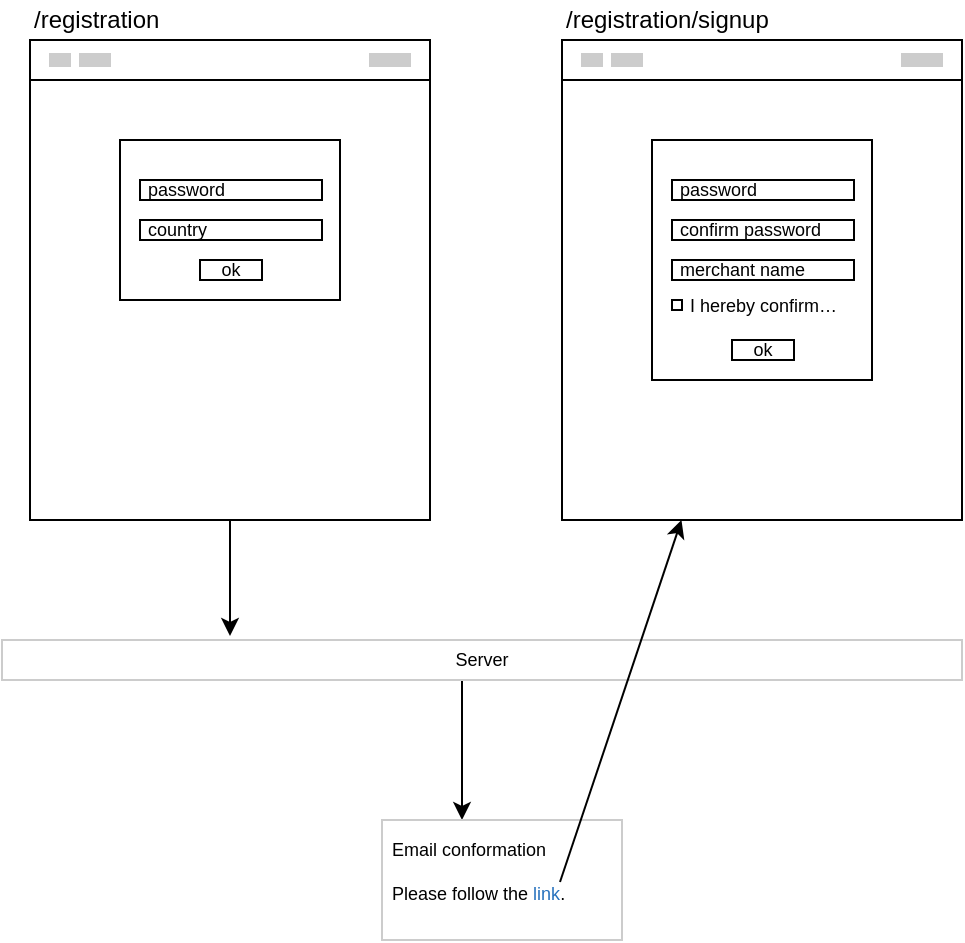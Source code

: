 <mxfile version="16.5.6" type="github" pages="3">
  <diagram id="p7Ff0zWDrnerY__srlPh" name="Registration">
    <mxGraphModel dx="1186" dy="739" grid="1" gridSize="10" guides="1" tooltips="1" connect="1" arrows="1" fold="1" page="1" pageScale="1" pageWidth="827" pageHeight="1169" math="0" shadow="0">
      <root>
        <mxCell id="0" />
        <mxCell id="nXb4mECqNkCN1c7yYPb4-7" value="Components" style="" parent="0" visible="0" />
        <mxCell id="nXb4mECqNkCN1c7yYPb4-6" value="" style="group" parent="nXb4mECqNkCN1c7yYPb4-7" vertex="1" connectable="0">
          <mxGeometry x="80" y="120" width="200" height="240" as="geometry" />
        </mxCell>
        <mxCell id="nXb4mECqNkCN1c7yYPb4-1" value="" style="rounded=0;whiteSpace=wrap;html=1;" parent="nXb4mECqNkCN1c7yYPb4-6" vertex="1">
          <mxGeometry width="200" height="240" as="geometry" />
        </mxCell>
        <mxCell id="nXb4mECqNkCN1c7yYPb4-2" value="" style="rounded=0;whiteSpace=wrap;html=1;" parent="nXb4mECqNkCN1c7yYPb4-6" vertex="1">
          <mxGeometry width="200" height="20" as="geometry" />
        </mxCell>
        <mxCell id="nXb4mECqNkCN1c7yYPb4-3" value="" style="rounded=0;whiteSpace=wrap;html=1;fillColor=#CCCCCC;strokeColor=#CCCCCC;" parent="nXb4mECqNkCN1c7yYPb4-6" vertex="1">
          <mxGeometry x="10" y="7" width="10" height="6" as="geometry" />
        </mxCell>
        <mxCell id="nXb4mECqNkCN1c7yYPb4-4" value="" style="rounded=0;whiteSpace=wrap;html=1;fillColor=#CCCCCC;strokeColor=#CCCCCC;" parent="nXb4mECqNkCN1c7yYPb4-6" vertex="1">
          <mxGeometry x="170" y="7" width="20" height="6" as="geometry" />
        </mxCell>
        <mxCell id="nXb4mECqNkCN1c7yYPb4-5" value="" style="rounded=0;whiteSpace=wrap;html=1;fillColor=#CCCCCC;strokeColor=#CCCCCC;" parent="nXb4mECqNkCN1c7yYPb4-6" vertex="1">
          <mxGeometry x="25" y="7" width="15" height="6" as="geometry" />
        </mxCell>
        <mxCell id="1" value="Registration" style="" parent="0" />
        <mxCell id="nXb4mECqNkCN1c7yYPb4-29" value="" style="group" parent="1" vertex="1" connectable="0">
          <mxGeometry x="414" y="110" width="200" height="260" as="geometry" />
        </mxCell>
        <mxCell id="nXb4mECqNkCN1c7yYPb4-10" value="" style="group" parent="nXb4mECqNkCN1c7yYPb4-29" vertex="1" connectable="0">
          <mxGeometry y="20" width="200" height="240" as="geometry" />
        </mxCell>
        <mxCell id="nXb4mECqNkCN1c7yYPb4-11" value="" style="rounded=0;whiteSpace=wrap;html=1;" parent="nXb4mECqNkCN1c7yYPb4-10" vertex="1">
          <mxGeometry width="200" height="240" as="geometry" />
        </mxCell>
        <mxCell id="nXb4mECqNkCN1c7yYPb4-12" value="" style="rounded=0;whiteSpace=wrap;html=1;" parent="nXb4mECqNkCN1c7yYPb4-10" vertex="1">
          <mxGeometry width="200" height="20" as="geometry" />
        </mxCell>
        <mxCell id="nXb4mECqNkCN1c7yYPb4-13" value="" style="rounded=0;whiteSpace=wrap;html=1;fillColor=#CCCCCC;strokeColor=#CCCCCC;" parent="nXb4mECqNkCN1c7yYPb4-10" vertex="1">
          <mxGeometry x="10" y="7" width="10" height="6" as="geometry" />
        </mxCell>
        <mxCell id="nXb4mECqNkCN1c7yYPb4-14" value="" style="rounded=0;whiteSpace=wrap;html=1;fillColor=#CCCCCC;strokeColor=#CCCCCC;" parent="nXb4mECqNkCN1c7yYPb4-10" vertex="1">
          <mxGeometry x="170" y="7" width="20" height="6" as="geometry" />
        </mxCell>
        <mxCell id="nXb4mECqNkCN1c7yYPb4-15" value="" style="rounded=0;whiteSpace=wrap;html=1;fillColor=#CCCCCC;strokeColor=#CCCCCC;" parent="nXb4mECqNkCN1c7yYPb4-10" vertex="1">
          <mxGeometry x="25" y="7" width="15" height="6" as="geometry" />
        </mxCell>
        <mxCell id="nXb4mECqNkCN1c7yYPb4-25" value="" style="rounded=0;whiteSpace=wrap;html=1;" parent="nXb4mECqNkCN1c7yYPb4-10" vertex="1">
          <mxGeometry x="45" y="50" width="110" height="80" as="geometry" />
        </mxCell>
        <mxCell id="nXb4mECqNkCN1c7yYPb4-16" value="/registration" style="text;html=1;strokeColor=none;fillColor=none;align=left;verticalAlign=middle;whiteSpace=wrap;rounded=0;fontSize=12;" parent="nXb4mECqNkCN1c7yYPb4-29" vertex="1">
          <mxGeometry width="200" height="20" as="geometry" />
        </mxCell>
        <mxCell id="nXb4mECqNkCN1c7yYPb4-26" value="password" style="rounded=0;whiteSpace=wrap;html=1;fontSize=9;align=left;spacingLeft=2;" parent="nXb4mECqNkCN1c7yYPb4-29" vertex="1">
          <mxGeometry x="55" y="90" width="91" height="10" as="geometry" />
        </mxCell>
        <mxCell id="nXb4mECqNkCN1c7yYPb4-27" value="country" style="rounded=0;whiteSpace=wrap;html=1;fontSize=9;align=left;spacingLeft=2;" parent="nXb4mECqNkCN1c7yYPb4-29" vertex="1">
          <mxGeometry x="55" y="110" width="91" height="10" as="geometry" />
        </mxCell>
        <mxCell id="nXb4mECqNkCN1c7yYPb4-28" value="ok" style="rounded=0;whiteSpace=wrap;html=1;fontSize=9;spacing=0;" parent="nXb4mECqNkCN1c7yYPb4-29" vertex="1">
          <mxGeometry x="85" y="130" width="31" height="10" as="geometry" />
        </mxCell>
        <mxCell id="nXb4mECqNkCN1c7yYPb4-48" style="edgeStyle=elbowEdgeStyle;rounded=0;orthogonalLoop=1;jettySize=auto;html=1;entryX=0.333;entryY=0;entryDx=0;entryDy=0;entryPerimeter=0;fontSize=9;fontColor=#2671BD;" parent="1" source="nXb4mECqNkCN1c7yYPb4-45" target="nXb4mECqNkCN1c7yYPb4-47" edge="1">
          <mxGeometry relative="1" as="geometry" />
        </mxCell>
        <mxCell id="nXb4mECqNkCN1c7yYPb4-45" value="Server" style="rounded=0;whiteSpace=wrap;html=1;fontSize=9;strokeColor=#CCCCCC;fillColor=#FFFFFF;" parent="1" vertex="1">
          <mxGeometry x="400" y="430" width="480" height="20" as="geometry" />
        </mxCell>
        <mxCell id="nXb4mECqNkCN1c7yYPb4-46" style="edgeStyle=elbowEdgeStyle;rounded=0;orthogonalLoop=1;jettySize=auto;html=1;entryX=0.238;entryY=-0.1;entryDx=0;entryDy=0;entryPerimeter=0;fontSize=9;" parent="1" source="nXb4mECqNkCN1c7yYPb4-11" target="nXb4mECqNkCN1c7yYPb4-45" edge="1">
          <mxGeometry relative="1" as="geometry" />
        </mxCell>
        <mxCell id="nXb4mECqNkCN1c7yYPb4-47" value="Email conformation&lt;br&gt;&lt;br&gt;Please follow the &lt;font color=&quot;#2671bd&quot;&gt;link&lt;/font&gt;." style="rounded=0;whiteSpace=wrap;html=1;fontSize=9;strokeColor=#CCCCCC;fillColor=#FFFFFF;align=left;verticalAlign=top;spacing=5;" parent="1" vertex="1">
          <mxGeometry x="590" y="520" width="120" height="60" as="geometry" />
        </mxCell>
        <mxCell id="nXb4mECqNkCN1c7yYPb4-49" value="" style="endArrow=classic;html=1;rounded=0;fontSize=9;fontColor=#2671BD;" parent="1" target="nXb4mECqNkCN1c7yYPb4-32" edge="1">
          <mxGeometry width="50" height="50" relative="1" as="geometry">
            <mxPoint x="679" y="551" as="sourcePoint" />
            <mxPoint x="710" y="380" as="targetPoint" />
          </mxGeometry>
        </mxCell>
        <mxCell id="nXb4mECqNkCN1c7yYPb4-50" value="" style="group" parent="1" vertex="1" connectable="0">
          <mxGeometry x="680" y="110" width="200" height="260" as="geometry" />
        </mxCell>
        <mxCell id="nXb4mECqNkCN1c7yYPb4-30" value="" style="group" parent="nXb4mECqNkCN1c7yYPb4-50" vertex="1" connectable="0">
          <mxGeometry width="200" height="260" as="geometry" />
        </mxCell>
        <mxCell id="nXb4mECqNkCN1c7yYPb4-31" value="" style="group" parent="nXb4mECqNkCN1c7yYPb4-30" vertex="1" connectable="0">
          <mxGeometry y="20" width="200" height="240" as="geometry" />
        </mxCell>
        <mxCell id="nXb4mECqNkCN1c7yYPb4-32" value="" style="rounded=0;whiteSpace=wrap;html=1;" parent="nXb4mECqNkCN1c7yYPb4-31" vertex="1">
          <mxGeometry width="200" height="240" as="geometry" />
        </mxCell>
        <mxCell id="nXb4mECqNkCN1c7yYPb4-33" value="" style="rounded=0;whiteSpace=wrap;html=1;" parent="nXb4mECqNkCN1c7yYPb4-31" vertex="1">
          <mxGeometry width="200" height="20" as="geometry" />
        </mxCell>
        <mxCell id="nXb4mECqNkCN1c7yYPb4-34" value="" style="rounded=0;whiteSpace=wrap;html=1;fillColor=#CCCCCC;strokeColor=#CCCCCC;" parent="nXb4mECqNkCN1c7yYPb4-31" vertex="1">
          <mxGeometry x="10" y="7" width="10" height="6" as="geometry" />
        </mxCell>
        <mxCell id="nXb4mECqNkCN1c7yYPb4-35" value="" style="rounded=0;whiteSpace=wrap;html=1;fillColor=#CCCCCC;strokeColor=#CCCCCC;" parent="nXb4mECqNkCN1c7yYPb4-31" vertex="1">
          <mxGeometry x="170" y="7" width="20" height="6" as="geometry" />
        </mxCell>
        <mxCell id="nXb4mECqNkCN1c7yYPb4-36" value="" style="rounded=0;whiteSpace=wrap;html=1;fillColor=#CCCCCC;strokeColor=#CCCCCC;" parent="nXb4mECqNkCN1c7yYPb4-31" vertex="1">
          <mxGeometry x="25" y="7" width="15" height="6" as="geometry" />
        </mxCell>
        <mxCell id="nXb4mECqNkCN1c7yYPb4-37" value="" style="rounded=0;whiteSpace=wrap;html=1;" parent="nXb4mECqNkCN1c7yYPb4-31" vertex="1">
          <mxGeometry x="45" y="50" width="110" height="120" as="geometry" />
        </mxCell>
        <mxCell id="nXb4mECqNkCN1c7yYPb4-44" value="I hereby confirm…" style="text;html=1;strokeColor=none;fillColor=none;align=left;verticalAlign=middle;whiteSpace=wrap;rounded=0;fontSize=9;" parent="nXb4mECqNkCN1c7yYPb4-31" vertex="1">
          <mxGeometry x="62" y="128" width="78" height="10" as="geometry" />
        </mxCell>
        <mxCell id="nXb4mECqNkCN1c7yYPb4-38" value="/registration/signup" style="text;html=1;strokeColor=none;fillColor=none;align=left;verticalAlign=middle;whiteSpace=wrap;rounded=0;fontSize=12;" parent="nXb4mECqNkCN1c7yYPb4-30" vertex="1">
          <mxGeometry width="200" height="20" as="geometry" />
        </mxCell>
        <mxCell id="nXb4mECqNkCN1c7yYPb4-39" value="password" style="rounded=0;whiteSpace=wrap;html=1;fontSize=9;align=left;spacingLeft=2;" parent="nXb4mECqNkCN1c7yYPb4-30" vertex="1">
          <mxGeometry x="55" y="90" width="91" height="10" as="geometry" />
        </mxCell>
        <mxCell id="nXb4mECqNkCN1c7yYPb4-40" value="confirm password" style="rounded=0;whiteSpace=wrap;html=1;fontSize=9;align=left;spacingLeft=2;" parent="nXb4mECqNkCN1c7yYPb4-30" vertex="1">
          <mxGeometry x="55" y="110" width="91" height="10" as="geometry" />
        </mxCell>
        <mxCell id="nXb4mECqNkCN1c7yYPb4-41" value="ok" style="rounded=0;whiteSpace=wrap;html=1;fontSize=9;spacing=0;" parent="nXb4mECqNkCN1c7yYPb4-30" vertex="1">
          <mxGeometry x="85" y="170" width="31" height="10" as="geometry" />
        </mxCell>
        <mxCell id="nXb4mECqNkCN1c7yYPb4-42" value="merchant name" style="rounded=0;whiteSpace=wrap;html=1;fontSize=9;align=left;spacingLeft=2;" parent="nXb4mECqNkCN1c7yYPb4-50" vertex="1">
          <mxGeometry x="55" y="130" width="91" height="10" as="geometry" />
        </mxCell>
        <mxCell id="nXb4mECqNkCN1c7yYPb4-43" value="" style="rounded=0;whiteSpace=wrap;html=1;fontSize=9;spacing=0;" parent="nXb4mECqNkCN1c7yYPb4-50" vertex="1">
          <mxGeometry x="55" y="150" width="5" height="5" as="geometry" />
        </mxCell>
      </root>
    </mxGraphModel>
  </diagram>
  <diagram id="9IjZil99zR7rNWSkeCL1" name="Auth">
    <mxGraphModel dx="1186" dy="739" grid="1" gridSize="10" guides="1" tooltips="1" connect="1" arrows="1" fold="1" page="1" pageScale="1" pageWidth="827" pageHeight="1169" math="0" shadow="0">
      <root>
        <mxCell id="iW9iBrreQVlwl3mV8Ol9-0" />
        <mxCell id="iW9iBrreQVlwl3mV8Ol9-1" parent="iW9iBrreQVlwl3mV8Ol9-0" />
        <mxCell id="QdKFPZdmgNNmxC_U_GcA-0" value="" style="group" vertex="1" connectable="0" parent="iW9iBrreQVlwl3mV8Ol9-1">
          <mxGeometry x="130" y="80" width="200" height="260" as="geometry" />
        </mxCell>
        <mxCell id="QdKFPZdmgNNmxC_U_GcA-1" value="" style="group" vertex="1" connectable="0" parent="QdKFPZdmgNNmxC_U_GcA-0">
          <mxGeometry width="200" height="260" as="geometry" />
        </mxCell>
        <mxCell id="QdKFPZdmgNNmxC_U_GcA-2" value="" style="group" vertex="1" connectable="0" parent="QdKFPZdmgNNmxC_U_GcA-1">
          <mxGeometry y="20" width="200" height="240" as="geometry" />
        </mxCell>
        <mxCell id="QdKFPZdmgNNmxC_U_GcA-3" value="" style="rounded=0;whiteSpace=wrap;html=1;" vertex="1" parent="QdKFPZdmgNNmxC_U_GcA-2">
          <mxGeometry width="200" height="240" as="geometry" />
        </mxCell>
        <mxCell id="QdKFPZdmgNNmxC_U_GcA-4" value="" style="rounded=0;whiteSpace=wrap;html=1;" vertex="1" parent="QdKFPZdmgNNmxC_U_GcA-2">
          <mxGeometry width="200" height="20" as="geometry" />
        </mxCell>
        <mxCell id="QdKFPZdmgNNmxC_U_GcA-5" value="" style="rounded=0;whiteSpace=wrap;html=1;fillColor=#CCCCCC;strokeColor=#CCCCCC;" vertex="1" parent="QdKFPZdmgNNmxC_U_GcA-2">
          <mxGeometry x="10" y="7" width="10" height="6" as="geometry" />
        </mxCell>
        <mxCell id="QdKFPZdmgNNmxC_U_GcA-6" value="" style="rounded=0;whiteSpace=wrap;html=1;fillColor=#CCCCCC;strokeColor=#CCCCCC;" vertex="1" parent="QdKFPZdmgNNmxC_U_GcA-2">
          <mxGeometry x="170" y="7" width="20" height="6" as="geometry" />
        </mxCell>
        <mxCell id="QdKFPZdmgNNmxC_U_GcA-7" value="" style="rounded=0;whiteSpace=wrap;html=1;fillColor=#CCCCCC;strokeColor=#CCCCCC;" vertex="1" parent="QdKFPZdmgNNmxC_U_GcA-2">
          <mxGeometry x="25" y="7" width="15" height="6" as="geometry" />
        </mxCell>
        <mxCell id="QdKFPZdmgNNmxC_U_GcA-8" value="" style="rounded=0;whiteSpace=wrap;html=1;" vertex="1" parent="QdKFPZdmgNNmxC_U_GcA-2">
          <mxGeometry x="45" y="50" width="110" height="80" as="geometry" />
        </mxCell>
        <mxCell id="QdKFPZdmgNNmxC_U_GcA-10" value="/auth/signin" style="text;html=1;strokeColor=none;fillColor=none;align=left;verticalAlign=middle;whiteSpace=wrap;rounded=0;fontSize=12;" vertex="1" parent="QdKFPZdmgNNmxC_U_GcA-1">
          <mxGeometry width="200" height="20" as="geometry" />
        </mxCell>
        <mxCell id="QdKFPZdmgNNmxC_U_GcA-11" value="email" style="rounded=0;whiteSpace=wrap;html=1;fontSize=9;align=left;spacingLeft=2;" vertex="1" parent="QdKFPZdmgNNmxC_U_GcA-1">
          <mxGeometry x="55" y="90" width="91" height="10" as="geometry" />
        </mxCell>
        <mxCell id="QdKFPZdmgNNmxC_U_GcA-12" value="password" style="rounded=0;whiteSpace=wrap;html=1;fontSize=9;align=left;spacingLeft=2;" vertex="1" parent="QdKFPZdmgNNmxC_U_GcA-1">
          <mxGeometry x="55" y="110" width="91" height="10" as="geometry" />
        </mxCell>
        <mxCell id="QdKFPZdmgNNmxC_U_GcA-13" value="ok" style="rounded=0;whiteSpace=wrap;html=1;fontSize=9;spacing=0;" vertex="1" parent="QdKFPZdmgNNmxC_U_GcA-1">
          <mxGeometry x="85" y="130" width="31" height="10" as="geometry" />
        </mxCell>
        <mxCell id="nIk0akQCBOUEY01yaHbT-0" value="" style="group" vertex="1" connectable="0" parent="iW9iBrreQVlwl3mV8Ol9-1">
          <mxGeometry x="440" y="80" width="200" height="260" as="geometry" />
        </mxCell>
        <mxCell id="nIk0akQCBOUEY01yaHbT-1" value="" style="group" vertex="1" connectable="0" parent="nIk0akQCBOUEY01yaHbT-0">
          <mxGeometry width="200" height="260" as="geometry" />
        </mxCell>
        <mxCell id="nIk0akQCBOUEY01yaHbT-2" value="" style="group" vertex="1" connectable="0" parent="nIk0akQCBOUEY01yaHbT-1">
          <mxGeometry y="20" width="200" height="240" as="geometry" />
        </mxCell>
        <mxCell id="nIk0akQCBOUEY01yaHbT-3" value="" style="rounded=0;whiteSpace=wrap;html=1;" vertex="1" parent="nIk0akQCBOUEY01yaHbT-2">
          <mxGeometry width="200" height="240" as="geometry" />
        </mxCell>
        <mxCell id="nIk0akQCBOUEY01yaHbT-4" value="" style="rounded=0;whiteSpace=wrap;html=1;" vertex="1" parent="nIk0akQCBOUEY01yaHbT-2">
          <mxGeometry width="200" height="20" as="geometry" />
        </mxCell>
        <mxCell id="nIk0akQCBOUEY01yaHbT-5" value="" style="rounded=0;whiteSpace=wrap;html=1;fillColor=#CCCCCC;strokeColor=#CCCCCC;" vertex="1" parent="nIk0akQCBOUEY01yaHbT-2">
          <mxGeometry x="10" y="7" width="10" height="6" as="geometry" />
        </mxCell>
        <mxCell id="nIk0akQCBOUEY01yaHbT-6" value="" style="rounded=0;whiteSpace=wrap;html=1;fillColor=#CCCCCC;strokeColor=#CCCCCC;" vertex="1" parent="nIk0akQCBOUEY01yaHbT-2">
          <mxGeometry x="170" y="7" width="20" height="6" as="geometry" />
        </mxCell>
        <mxCell id="nIk0akQCBOUEY01yaHbT-7" value="" style="rounded=0;whiteSpace=wrap;html=1;fillColor=#CCCCCC;strokeColor=#CCCCCC;" vertex="1" parent="nIk0akQCBOUEY01yaHbT-2">
          <mxGeometry x="25" y="7" width="15" height="6" as="geometry" />
        </mxCell>
        <mxCell id="nIk0akQCBOUEY01yaHbT-8" value="" style="rounded=0;whiteSpace=wrap;html=1;" vertex="1" parent="nIk0akQCBOUEY01yaHbT-2">
          <mxGeometry x="45" y="50" width="110" height="60" as="geometry" />
        </mxCell>
        <mxCell id="nIk0akQCBOUEY01yaHbT-9" value="/auth/account" style="text;html=1;strokeColor=none;fillColor=none;align=left;verticalAlign=middle;whiteSpace=wrap;rounded=0;fontSize=12;" vertex="1" parent="nIk0akQCBOUEY01yaHbT-1">
          <mxGeometry width="200" height="20" as="geometry" />
        </mxCell>
        <mxCell id="nIk0akQCBOUEY01yaHbT-10" value="Merchant A" style="rounded=0;whiteSpace=wrap;html=1;fontSize=9;align=left;spacingLeft=2;" vertex="1" parent="nIk0akQCBOUEY01yaHbT-1">
          <mxGeometry x="55" y="80" width="91" height="20" as="geometry" />
        </mxCell>
        <mxCell id="nIk0akQCBOUEY01yaHbT-11" value="Merchant B" style="rounded=0;whiteSpace=wrap;html=1;fontSize=9;align=left;spacingLeft=2;" vertex="1" parent="nIk0akQCBOUEY01yaHbT-1">
          <mxGeometry x="55" y="100" width="91" height="20" as="geometry" />
        </mxCell>
        <mxCell id="nIk0akQCBOUEY01yaHbT-13" style="edgeStyle=orthogonalEdgeStyle;rounded=0;orthogonalLoop=1;jettySize=auto;html=1;" edge="1" parent="iW9iBrreQVlwl3mV8Ol9-1" source="QdKFPZdmgNNmxC_U_GcA-3" target="nIk0akQCBOUEY01yaHbT-3">
          <mxGeometry relative="1" as="geometry" />
        </mxCell>
        <mxCell id="nIk0akQCBOUEY01yaHbT-14" value="" style="group" vertex="1" connectable="0" parent="iW9iBrreQVlwl3mV8Ol9-1">
          <mxGeometry x="440.5" y="420" width="200" height="260" as="geometry" />
        </mxCell>
        <mxCell id="nIk0akQCBOUEY01yaHbT-15" value="" style="group" vertex="1" connectable="0" parent="nIk0akQCBOUEY01yaHbT-14">
          <mxGeometry width="200" height="260" as="geometry" />
        </mxCell>
        <mxCell id="nIk0akQCBOUEY01yaHbT-16" value="" style="group" vertex="1" connectable="0" parent="nIk0akQCBOUEY01yaHbT-15">
          <mxGeometry y="20" width="200" height="240" as="geometry" />
        </mxCell>
        <mxCell id="nIk0akQCBOUEY01yaHbT-17" value="" style="rounded=0;whiteSpace=wrap;html=1;" vertex="1" parent="nIk0akQCBOUEY01yaHbT-16">
          <mxGeometry width="200" height="240" as="geometry" />
        </mxCell>
        <mxCell id="nIk0akQCBOUEY01yaHbT-18" value="" style="rounded=0;whiteSpace=wrap;html=1;" vertex="1" parent="nIk0akQCBOUEY01yaHbT-16">
          <mxGeometry width="200" height="20" as="geometry" />
        </mxCell>
        <mxCell id="nIk0akQCBOUEY01yaHbT-19" value="" style="rounded=0;whiteSpace=wrap;html=1;fillColor=#CCCCCC;strokeColor=#CCCCCC;" vertex="1" parent="nIk0akQCBOUEY01yaHbT-16">
          <mxGeometry x="10" y="7" width="10" height="6" as="geometry" />
        </mxCell>
        <mxCell id="nIk0akQCBOUEY01yaHbT-20" value="" style="rounded=0;whiteSpace=wrap;html=1;fillColor=#CCCCCC;strokeColor=#CCCCCC;" vertex="1" parent="nIk0akQCBOUEY01yaHbT-16">
          <mxGeometry x="170" y="7" width="20" height="6" as="geometry" />
        </mxCell>
        <mxCell id="nIk0akQCBOUEY01yaHbT-21" value="" style="rounded=0;whiteSpace=wrap;html=1;fillColor=#CCCCCC;strokeColor=#CCCCCC;" vertex="1" parent="nIk0akQCBOUEY01yaHbT-16">
          <mxGeometry x="25" y="7" width="15" height="6" as="geometry" />
        </mxCell>
        <mxCell id="nIk0akQCBOUEY01yaHbT-22" value="" style="rounded=0;whiteSpace=wrap;html=1;" vertex="1" parent="nIk0akQCBOUEY01yaHbT-16">
          <mxGeometry x="45" y="50" width="110" height="80" as="geometry" />
        </mxCell>
        <mxCell id="nIk0akQCBOUEY01yaHbT-23" value="/forget-password" style="text;html=1;strokeColor=none;fillColor=none;align=left;verticalAlign=middle;whiteSpace=wrap;rounded=0;fontSize=12;" vertex="1" parent="nIk0akQCBOUEY01yaHbT-15">
          <mxGeometry width="200" height="20" as="geometry" />
        </mxCell>
        <mxCell id="nIk0akQCBOUEY01yaHbT-26" value="ok" style="rounded=0;whiteSpace=wrap;html=1;fontSize=9;spacing=0;" vertex="1" parent="nIk0akQCBOUEY01yaHbT-15">
          <mxGeometry x="85" y="130" width="31" height="10" as="geometry" />
        </mxCell>
        <mxCell id="nIk0akQCBOUEY01yaHbT-27" style="edgeStyle=orthogonalEdgeStyle;rounded=0;orthogonalLoop=1;jettySize=auto;html=1;entryX=0;entryY=0.5;entryDx=0;entryDy=0;" edge="1" parent="iW9iBrreQVlwl3mV8Ol9-1" source="QdKFPZdmgNNmxC_U_GcA-3" target="nIk0akQCBOUEY01yaHbT-17">
          <mxGeometry relative="1" as="geometry" />
        </mxCell>
        <mxCell id="nIk0akQCBOUEY01yaHbT-30" value="1. Откуда пользователи будут приходить&lt;br&gt;на страницу восстановления пароля?" style="text;html=1;strokeColor=none;fillColor=none;align=left;verticalAlign=middle;whiteSpace=wrap;rounded=0;autosize=0;" vertex="1" parent="iW9iBrreQVlwl3mV8Ol9-1">
          <mxGeometry x="105" y="460" width="250" height="35" as="geometry" />
        </mxCell>
        <mxCell id="nIk0akQCBOUEY01yaHbT-31" value="1. Что будет на странице восстановления пароля?" style="text;html=1;strokeColor=none;fillColor=none;align=left;verticalAlign=middle;whiteSpace=wrap;rounded=0;autosize=0;" vertex="1" parent="iW9iBrreQVlwl3mV8Ol9-1">
          <mxGeometry x="105" y="520" width="250" height="35" as="geometry" />
        </mxCell>
        <mxCell id="nIk0akQCBOUEY01yaHbT-32" value="" style="group" vertex="1" connectable="0" parent="iW9iBrreQVlwl3mV8Ol9-1">
          <mxGeometry x="750" y="85" width="200" height="260" as="geometry" />
        </mxCell>
        <mxCell id="nIk0akQCBOUEY01yaHbT-33" value="" style="group" vertex="1" connectable="0" parent="nIk0akQCBOUEY01yaHbT-32">
          <mxGeometry width="200" height="260" as="geometry" />
        </mxCell>
        <mxCell id="nIk0akQCBOUEY01yaHbT-34" value="" style="group" vertex="1" connectable="0" parent="nIk0akQCBOUEY01yaHbT-33">
          <mxGeometry y="20" width="200" height="240" as="geometry" />
        </mxCell>
        <mxCell id="nIk0akQCBOUEY01yaHbT-35" value="" style="rounded=0;whiteSpace=wrap;html=1;" vertex="1" parent="nIk0akQCBOUEY01yaHbT-34">
          <mxGeometry width="200" height="240" as="geometry" />
        </mxCell>
        <mxCell id="nIk0akQCBOUEY01yaHbT-36" value="" style="rounded=0;whiteSpace=wrap;html=1;" vertex="1" parent="nIk0akQCBOUEY01yaHbT-34">
          <mxGeometry width="200" height="20" as="geometry" />
        </mxCell>
        <mxCell id="nIk0akQCBOUEY01yaHbT-37" value="" style="rounded=0;whiteSpace=wrap;html=1;fillColor=#CCCCCC;strokeColor=#CCCCCC;" vertex="1" parent="nIk0akQCBOUEY01yaHbT-34">
          <mxGeometry x="10" y="7" width="10" height="6" as="geometry" />
        </mxCell>
        <mxCell id="nIk0akQCBOUEY01yaHbT-38" value="" style="rounded=0;whiteSpace=wrap;html=1;fillColor=#CCCCCC;strokeColor=#CCCCCC;" vertex="1" parent="nIk0akQCBOUEY01yaHbT-34">
          <mxGeometry x="170" y="7" width="20" height="6" as="geometry" />
        </mxCell>
        <mxCell id="nIk0akQCBOUEY01yaHbT-39" value="" style="rounded=0;whiteSpace=wrap;html=1;fillColor=#CCCCCC;strokeColor=#CCCCCC;" vertex="1" parent="nIk0akQCBOUEY01yaHbT-34">
          <mxGeometry x="25" y="7" width="15" height="6" as="geometry" />
        </mxCell>
        <mxCell id="nIk0akQCBOUEY01yaHbT-40" value="" style="rounded=0;whiteSpace=wrap;html=1;" vertex="1" parent="nIk0akQCBOUEY01yaHbT-34">
          <mxGeometry x="45" y="50" width="110" height="60" as="geometry" />
        </mxCell>
        <mxCell id="nIk0akQCBOUEY01yaHbT-41" value="/panel" style="text;html=1;strokeColor=none;fillColor=none;align=left;verticalAlign=middle;whiteSpace=wrap;rounded=0;fontSize=12;" vertex="1" parent="nIk0akQCBOUEY01yaHbT-33">
          <mxGeometry width="200" height="20" as="geometry" />
        </mxCell>
        <mxCell id="nIk0akQCBOUEY01yaHbT-42" value="Merchant A" style="rounded=0;whiteSpace=wrap;html=1;fontSize=9;align=left;spacingLeft=2;" vertex="1" parent="nIk0akQCBOUEY01yaHbT-33">
          <mxGeometry x="55" y="80" width="91" height="20" as="geometry" />
        </mxCell>
        <mxCell id="nIk0akQCBOUEY01yaHbT-43" value="Merchant B" style="rounded=0;whiteSpace=wrap;html=1;fontSize=9;align=left;spacingLeft=2;" vertex="1" parent="nIk0akQCBOUEY01yaHbT-33">
          <mxGeometry x="55" y="100" width="91" height="20" as="geometry" />
        </mxCell>
      </root>
    </mxGraphModel>
  </diagram>
  <diagram id="irFUqdOEMGV7W6PFk0p6" name="OAuth">
    <mxGraphModel dx="1186" dy="739" grid="1" gridSize="10" guides="1" tooltips="1" connect="1" arrows="1" fold="1" page="1" pageScale="1" pageWidth="827" pageHeight="1169" math="0" shadow="0">
      <root>
        <mxCell id="RH3Kg1vD80r5-Wmwhp9f-0" />
        <mxCell id="RH3Kg1vD80r5-Wmwhp9f-1" parent="RH3Kg1vD80r5-Wmwhp9f-0" />
        <mxCell id="vxBVnMDS_E_hDAVjg61Y-0" value="" style="group" vertex="1" connectable="0" parent="RH3Kg1vD80r5-Wmwhp9f-1">
          <mxGeometry x="130" y="80" width="200" height="260" as="geometry" />
        </mxCell>
        <mxCell id="vxBVnMDS_E_hDAVjg61Y-1" value="" style="group" vertex="1" connectable="0" parent="vxBVnMDS_E_hDAVjg61Y-0">
          <mxGeometry width="200" height="260" as="geometry" />
        </mxCell>
        <mxCell id="vxBVnMDS_E_hDAVjg61Y-2" value="" style="group" vertex="1" connectable="0" parent="vxBVnMDS_E_hDAVjg61Y-1">
          <mxGeometry y="20" width="200" height="240" as="geometry" />
        </mxCell>
        <mxCell id="vxBVnMDS_E_hDAVjg61Y-3" value="" style="rounded=0;whiteSpace=wrap;html=1;" vertex="1" parent="vxBVnMDS_E_hDAVjg61Y-2">
          <mxGeometry width="200" height="240" as="geometry" />
        </mxCell>
        <mxCell id="vxBVnMDS_E_hDAVjg61Y-4" value="" style="rounded=0;whiteSpace=wrap;html=1;" vertex="1" parent="vxBVnMDS_E_hDAVjg61Y-2">
          <mxGeometry width="200" height="20" as="geometry" />
        </mxCell>
        <mxCell id="vxBVnMDS_E_hDAVjg61Y-5" value="" style="rounded=0;whiteSpace=wrap;html=1;fillColor=#CCCCCC;strokeColor=#CCCCCC;" vertex="1" parent="vxBVnMDS_E_hDAVjg61Y-2">
          <mxGeometry x="10" y="7" width="10" height="6" as="geometry" />
        </mxCell>
        <mxCell id="vxBVnMDS_E_hDAVjg61Y-6" value="" style="rounded=0;whiteSpace=wrap;html=1;fillColor=#CCCCCC;strokeColor=#CCCCCC;" vertex="1" parent="vxBVnMDS_E_hDAVjg61Y-2">
          <mxGeometry x="170" y="7" width="20" height="6" as="geometry" />
        </mxCell>
        <mxCell id="vxBVnMDS_E_hDAVjg61Y-7" value="" style="rounded=0;whiteSpace=wrap;html=1;fillColor=#CCCCCC;strokeColor=#CCCCCC;" vertex="1" parent="vxBVnMDS_E_hDAVjg61Y-2">
          <mxGeometry x="25" y="7" width="15" height="6" as="geometry" />
        </mxCell>
        <mxCell id="vxBVnMDS_E_hDAVjg61Y-8" value="" style="rounded=0;whiteSpace=wrap;html=1;" vertex="1" parent="vxBVnMDS_E_hDAVjg61Y-2">
          <mxGeometry x="45" y="50" width="110" height="120" as="geometry" />
        </mxCell>
        <mxCell id="vxBVnMDS_E_hDAVjg61Y-9" value="I hereby confirm…" style="text;html=1;strokeColor=none;fillColor=none;align=left;verticalAlign=middle;whiteSpace=wrap;rounded=0;fontSize=9;" vertex="1" parent="vxBVnMDS_E_hDAVjg61Y-2">
          <mxGeometry x="62" y="128" width="78" height="10" as="geometry" />
        </mxCell>
        <mxCell id="vxBVnMDS_E_hDAVjg61Y-10" value="/oauth/authorize" style="text;html=1;strokeColor=none;fillColor=none;align=left;verticalAlign=middle;whiteSpace=wrap;rounded=0;fontSize=12;" vertex="1" parent="vxBVnMDS_E_hDAVjg61Y-1">
          <mxGeometry width="200" height="20" as="geometry" />
        </mxCell>
        <mxCell id="vxBVnMDS_E_hDAVjg61Y-11" value="password" style="rounded=0;whiteSpace=wrap;html=1;fontSize=9;align=left;spacingLeft=2;" vertex="1" parent="vxBVnMDS_E_hDAVjg61Y-1">
          <mxGeometry x="55" y="90" width="91" height="10" as="geometry" />
        </mxCell>
        <mxCell id="vxBVnMDS_E_hDAVjg61Y-12" value="confirm password" style="rounded=0;whiteSpace=wrap;html=1;fontSize=9;align=left;spacingLeft=2;" vertex="1" parent="vxBVnMDS_E_hDAVjg61Y-1">
          <mxGeometry x="55" y="110" width="91" height="10" as="geometry" />
        </mxCell>
        <mxCell id="vxBVnMDS_E_hDAVjg61Y-13" value="ok" style="rounded=0;whiteSpace=wrap;html=1;fontSize=9;spacing=0;" vertex="1" parent="vxBVnMDS_E_hDAVjg61Y-1">
          <mxGeometry x="85" y="170" width="31" height="10" as="geometry" />
        </mxCell>
        <mxCell id="vxBVnMDS_E_hDAVjg61Y-14" value="merchant name" style="rounded=0;whiteSpace=wrap;html=1;fontSize=9;align=left;spacingLeft=2;" vertex="1" parent="vxBVnMDS_E_hDAVjg61Y-0">
          <mxGeometry x="55" y="130" width="91" height="10" as="geometry" />
        </mxCell>
        <mxCell id="vxBVnMDS_E_hDAVjg61Y-15" value="" style="rounded=0;whiteSpace=wrap;html=1;fontSize=9;spacing=0;" vertex="1" parent="vxBVnMDS_E_hDAVjg61Y-0">
          <mxGeometry x="55" y="150" width="5" height="5" as="geometry" />
        </mxCell>
        <mxCell id="vxBVnMDS_E_hDAVjg61Y-16" value="" style="group" vertex="1" connectable="0" parent="RH3Kg1vD80r5-Wmwhp9f-1">
          <mxGeometry x="130" y="410" width="200" height="260" as="geometry" />
        </mxCell>
        <mxCell id="vxBVnMDS_E_hDAVjg61Y-17" value="" style="group" vertex="1" connectable="0" parent="vxBVnMDS_E_hDAVjg61Y-16">
          <mxGeometry width="200" height="260" as="geometry" />
        </mxCell>
        <mxCell id="vxBVnMDS_E_hDAVjg61Y-18" value="" style="group" vertex="1" connectable="0" parent="vxBVnMDS_E_hDAVjg61Y-17">
          <mxGeometry y="20" width="200" height="240" as="geometry" />
        </mxCell>
        <mxCell id="vxBVnMDS_E_hDAVjg61Y-19" value="" style="rounded=0;whiteSpace=wrap;html=1;" vertex="1" parent="vxBVnMDS_E_hDAVjg61Y-18">
          <mxGeometry width="200" height="240" as="geometry" />
        </mxCell>
        <mxCell id="vxBVnMDS_E_hDAVjg61Y-20" value="" style="rounded=0;whiteSpace=wrap;html=1;" vertex="1" parent="vxBVnMDS_E_hDAVjg61Y-18">
          <mxGeometry width="200" height="20" as="geometry" />
        </mxCell>
        <mxCell id="vxBVnMDS_E_hDAVjg61Y-21" value="" style="rounded=0;whiteSpace=wrap;html=1;fillColor=#CCCCCC;strokeColor=#CCCCCC;" vertex="1" parent="vxBVnMDS_E_hDAVjg61Y-18">
          <mxGeometry x="10" y="7" width="10" height="6" as="geometry" />
        </mxCell>
        <mxCell id="vxBVnMDS_E_hDAVjg61Y-22" value="" style="rounded=0;whiteSpace=wrap;html=1;fillColor=#CCCCCC;strokeColor=#CCCCCC;" vertex="1" parent="vxBVnMDS_E_hDAVjg61Y-18">
          <mxGeometry x="170" y="7" width="20" height="6" as="geometry" />
        </mxCell>
        <mxCell id="vxBVnMDS_E_hDAVjg61Y-23" value="" style="rounded=0;whiteSpace=wrap;html=1;fillColor=#CCCCCC;strokeColor=#CCCCCC;" vertex="1" parent="vxBVnMDS_E_hDAVjg61Y-18">
          <mxGeometry x="25" y="7" width="15" height="6" as="geometry" />
        </mxCell>
        <mxCell id="vxBVnMDS_E_hDAVjg61Y-24" value="" style="rounded=0;whiteSpace=wrap;html=1;" vertex="1" parent="vxBVnMDS_E_hDAVjg61Y-18">
          <mxGeometry x="45" y="50" width="110" height="120" as="geometry" />
        </mxCell>
        <mxCell id="vxBVnMDS_E_hDAVjg61Y-25" value="I hereby confirm…" style="text;html=1;strokeColor=none;fillColor=none;align=left;verticalAlign=middle;whiteSpace=wrap;rounded=0;fontSize=9;" vertex="1" parent="vxBVnMDS_E_hDAVjg61Y-18">
          <mxGeometry x="62" y="128" width="78" height="10" as="geometry" />
        </mxCell>
        <mxCell id="vxBVnMDS_E_hDAVjg61Y-26" value="/oauth/login" style="text;html=1;strokeColor=none;fillColor=none;align=left;verticalAlign=middle;whiteSpace=wrap;rounded=0;fontSize=12;" vertex="1" parent="vxBVnMDS_E_hDAVjg61Y-17">
          <mxGeometry width="200" height="20" as="geometry" />
        </mxCell>
        <mxCell id="vxBVnMDS_E_hDAVjg61Y-27" value="password" style="rounded=0;whiteSpace=wrap;html=1;fontSize=9;align=left;spacingLeft=2;" vertex="1" parent="vxBVnMDS_E_hDAVjg61Y-17">
          <mxGeometry x="55" y="90" width="91" height="10" as="geometry" />
        </mxCell>
        <mxCell id="vxBVnMDS_E_hDAVjg61Y-28" value="confirm password" style="rounded=0;whiteSpace=wrap;html=1;fontSize=9;align=left;spacingLeft=2;" vertex="1" parent="vxBVnMDS_E_hDAVjg61Y-17">
          <mxGeometry x="55" y="110" width="91" height="10" as="geometry" />
        </mxCell>
        <mxCell id="vxBVnMDS_E_hDAVjg61Y-29" value="ok" style="rounded=0;whiteSpace=wrap;html=1;fontSize=9;spacing=0;" vertex="1" parent="vxBVnMDS_E_hDAVjg61Y-17">
          <mxGeometry x="85" y="170" width="31" height="10" as="geometry" />
        </mxCell>
        <mxCell id="vxBVnMDS_E_hDAVjg61Y-30" value="merchant name" style="rounded=0;whiteSpace=wrap;html=1;fontSize=9;align=left;spacingLeft=2;" vertex="1" parent="vxBVnMDS_E_hDAVjg61Y-16">
          <mxGeometry x="55" y="130" width="91" height="10" as="geometry" />
        </mxCell>
        <mxCell id="vxBVnMDS_E_hDAVjg61Y-31" value="" style="rounded=0;whiteSpace=wrap;html=1;fontSize=9;spacing=0;" vertex="1" parent="vxBVnMDS_E_hDAVjg61Y-16">
          <mxGeometry x="55" y="150" width="5" height="5" as="geometry" />
        </mxCell>
      </root>
    </mxGraphModel>
  </diagram>
</mxfile>
